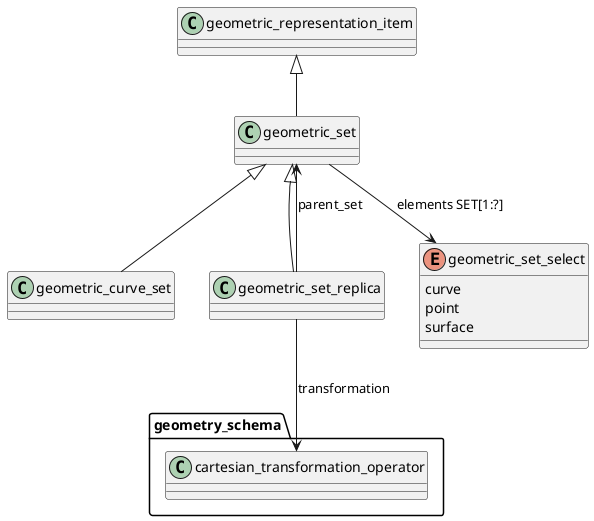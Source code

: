 @startuml


class geometric_set {
}

class geometric_curve_set {
}

class geometric_set_replica {

}

enum geometric_set_select {
curve
point
surface
}

package geometry_schema {
  class cartesian_transformation_operator 
}


geometric_representation_item <|-- geometric_set
geometric_set <|-- geometric_curve_set
geometric_set <|-- geometric_set_replica

geometric_set --> geometric_set_select : elements SET[1:?]
geometric_set_replica --> geometric_set : parent_set
geometric_set_replica --> cartesian_transformation_operator : transformation

@enduml